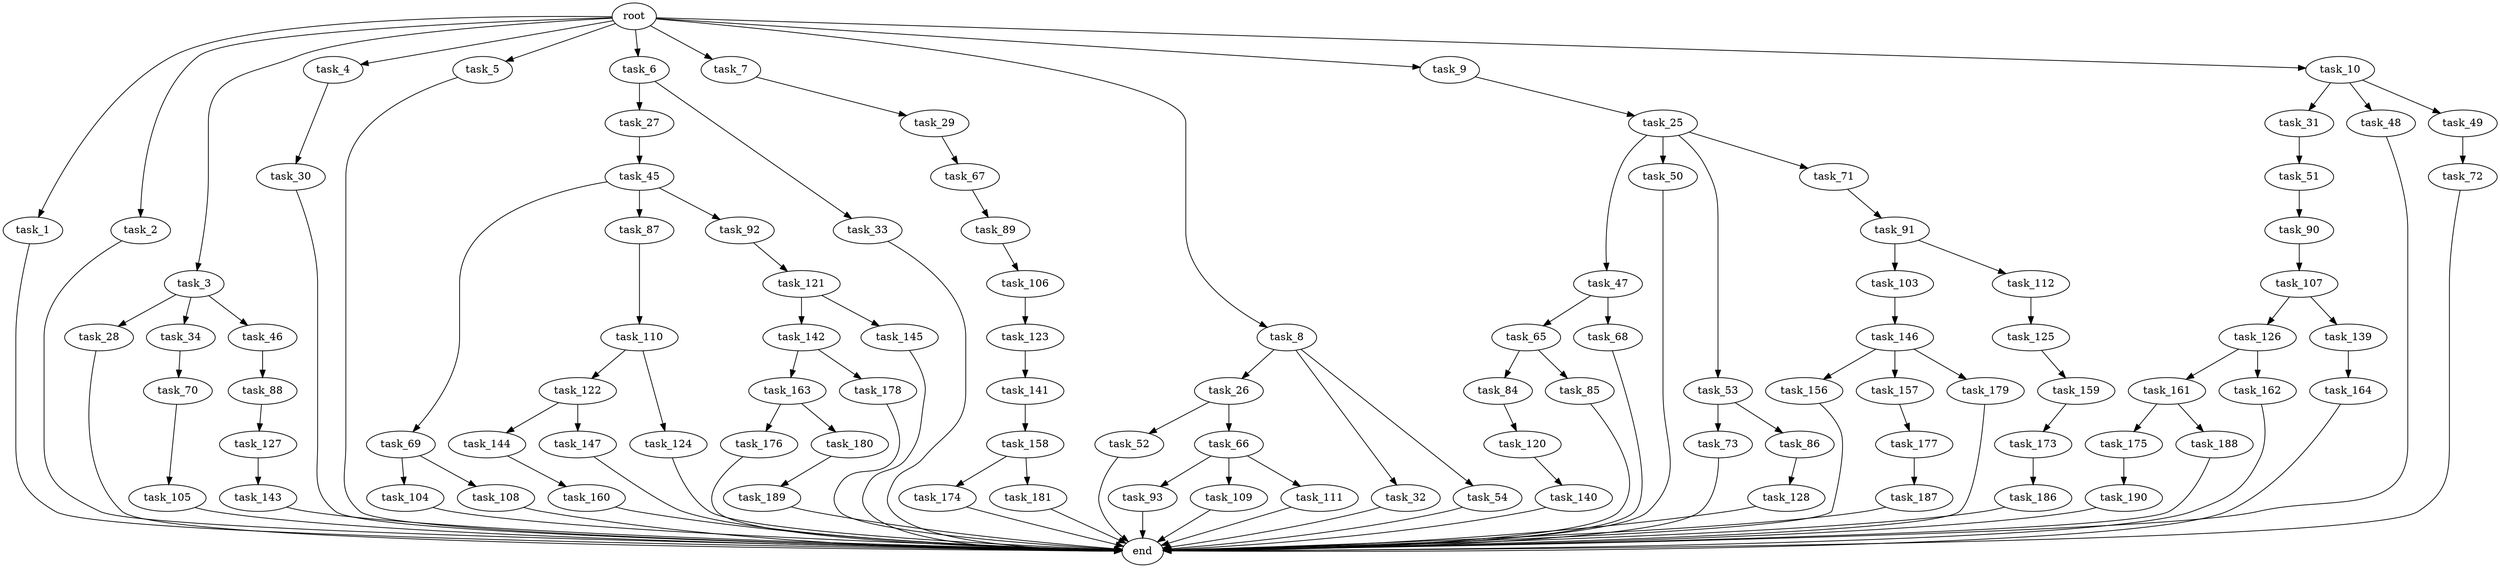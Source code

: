 digraph G {
  root [size="0.000000"];
  task_1 [size="10.240000"];
  task_2 [size="10.240000"];
  task_3 [size="10.240000"];
  task_4 [size="10.240000"];
  task_5 [size="10.240000"];
  task_6 [size="10.240000"];
  task_7 [size="10.240000"];
  task_8 [size="10.240000"];
  task_9 [size="10.240000"];
  task_10 [size="10.240000"];
  task_25 [size="8589934592.000000"];
  task_26 [size="1374389534.720000"];
  task_27 [size="2147483648.000000"];
  task_28 [size="5497558138.880000"];
  task_29 [size="6957847019.520000"];
  task_30 [size="343597383.680000"];
  task_31 [size="773094113.280000"];
  task_32 [size="1374389534.720000"];
  task_33 [size="2147483648.000000"];
  task_34 [size="5497558138.880000"];
  task_45 [size="3092376453.120000"];
  task_46 [size="5497558138.880000"];
  task_47 [size="6957847019.520000"];
  task_48 [size="773094113.280000"];
  task_49 [size="773094113.280000"];
  task_50 [size="6957847019.520000"];
  task_51 [size="8589934592.000000"];
  task_52 [size="773094113.280000"];
  task_53 [size="6957847019.520000"];
  task_54 [size="1374389534.720000"];
  task_65 [size="773094113.280000"];
  task_66 [size="773094113.280000"];
  task_67 [size="5497558138.880000"];
  task_68 [size="773094113.280000"];
  task_69 [size="3092376453.120000"];
  task_70 [size="6957847019.520000"];
  task_71 [size="6957847019.520000"];
  task_72 [size="5497558138.880000"];
  task_73 [size="6957847019.520000"];
  task_84 [size="4209067950.080000"];
  task_85 [size="4209067950.080000"];
  task_86 [size="6957847019.520000"];
  task_87 [size="3092376453.120000"];
  task_88 [size="343597383.680000"];
  task_89 [size="2147483648.000000"];
  task_90 [size="343597383.680000"];
  task_91 [size="8589934592.000000"];
  task_92 [size="3092376453.120000"];
  task_93 [size="6957847019.520000"];
  task_103 [size="4209067950.080000"];
  task_104 [size="8589934592.000000"];
  task_105 [size="343597383.680000"];
  task_106 [size="6957847019.520000"];
  task_107 [size="1374389534.720000"];
  task_108 [size="8589934592.000000"];
  task_109 [size="6957847019.520000"];
  task_110 [size="773094113.280000"];
  task_111 [size="6957847019.520000"];
  task_112 [size="4209067950.080000"];
  task_120 [size="2147483648.000000"];
  task_121 [size="6957847019.520000"];
  task_122 [size="343597383.680000"];
  task_123 [size="3092376453.120000"];
  task_124 [size="343597383.680000"];
  task_125 [size="3092376453.120000"];
  task_126 [size="4209067950.080000"];
  task_127 [size="2147483648.000000"];
  task_128 [size="1374389534.720000"];
  task_139 [size="4209067950.080000"];
  task_140 [size="6957847019.520000"];
  task_141 [size="343597383.680000"];
  task_142 [size="1374389534.720000"];
  task_143 [size="2147483648.000000"];
  task_144 [size="4209067950.080000"];
  task_145 [size="1374389534.720000"];
  task_146 [size="6957847019.520000"];
  task_147 [size="4209067950.080000"];
  task_156 [size="773094113.280000"];
  task_157 [size="773094113.280000"];
  task_158 [size="8589934592.000000"];
  task_159 [size="4209067950.080000"];
  task_160 [size="8589934592.000000"];
  task_161 [size="5497558138.880000"];
  task_162 [size="5497558138.880000"];
  task_163 [size="6957847019.520000"];
  task_164 [size="5497558138.880000"];
  task_173 [size="6957847019.520000"];
  task_174 [size="4209067950.080000"];
  task_175 [size="5497558138.880000"];
  task_176 [size="5497558138.880000"];
  task_177 [size="1374389534.720000"];
  task_178 [size="6957847019.520000"];
  task_179 [size="773094113.280000"];
  task_180 [size="5497558138.880000"];
  task_181 [size="4209067950.080000"];
  task_186 [size="773094113.280000"];
  task_187 [size="1374389534.720000"];
  task_188 [size="5497558138.880000"];
  task_189 [size="6957847019.520000"];
  task_190 [size="1374389534.720000"];
  end [size="0.000000"];

  root -> task_1 [size="1.000000"];
  root -> task_2 [size="1.000000"];
  root -> task_3 [size="1.000000"];
  root -> task_4 [size="1.000000"];
  root -> task_5 [size="1.000000"];
  root -> task_6 [size="1.000000"];
  root -> task_7 [size="1.000000"];
  root -> task_8 [size="1.000000"];
  root -> task_9 [size="1.000000"];
  root -> task_10 [size="1.000000"];
  task_1 -> end [size="1.000000"];
  task_2 -> end [size="1.000000"];
  task_3 -> task_28 [size="536870912.000000"];
  task_3 -> task_34 [size="536870912.000000"];
  task_3 -> task_46 [size="536870912.000000"];
  task_4 -> task_30 [size="33554432.000000"];
  task_5 -> end [size="1.000000"];
  task_6 -> task_27 [size="209715200.000000"];
  task_6 -> task_33 [size="209715200.000000"];
  task_7 -> task_29 [size="679477248.000000"];
  task_8 -> task_26 [size="134217728.000000"];
  task_8 -> task_32 [size="134217728.000000"];
  task_8 -> task_54 [size="134217728.000000"];
  task_9 -> task_25 [size="838860800.000000"];
  task_10 -> task_31 [size="75497472.000000"];
  task_10 -> task_48 [size="75497472.000000"];
  task_10 -> task_49 [size="75497472.000000"];
  task_25 -> task_47 [size="679477248.000000"];
  task_25 -> task_50 [size="679477248.000000"];
  task_25 -> task_53 [size="679477248.000000"];
  task_25 -> task_71 [size="679477248.000000"];
  task_26 -> task_52 [size="75497472.000000"];
  task_26 -> task_66 [size="75497472.000000"];
  task_27 -> task_45 [size="301989888.000000"];
  task_28 -> end [size="1.000000"];
  task_29 -> task_67 [size="536870912.000000"];
  task_30 -> end [size="1.000000"];
  task_31 -> task_51 [size="838860800.000000"];
  task_32 -> end [size="1.000000"];
  task_33 -> end [size="1.000000"];
  task_34 -> task_70 [size="679477248.000000"];
  task_45 -> task_69 [size="301989888.000000"];
  task_45 -> task_87 [size="301989888.000000"];
  task_45 -> task_92 [size="301989888.000000"];
  task_46 -> task_88 [size="33554432.000000"];
  task_47 -> task_65 [size="75497472.000000"];
  task_47 -> task_68 [size="75497472.000000"];
  task_48 -> end [size="1.000000"];
  task_49 -> task_72 [size="536870912.000000"];
  task_50 -> end [size="1.000000"];
  task_51 -> task_90 [size="33554432.000000"];
  task_52 -> end [size="1.000000"];
  task_53 -> task_73 [size="679477248.000000"];
  task_53 -> task_86 [size="679477248.000000"];
  task_54 -> end [size="1.000000"];
  task_65 -> task_84 [size="411041792.000000"];
  task_65 -> task_85 [size="411041792.000000"];
  task_66 -> task_93 [size="679477248.000000"];
  task_66 -> task_109 [size="679477248.000000"];
  task_66 -> task_111 [size="679477248.000000"];
  task_67 -> task_89 [size="209715200.000000"];
  task_68 -> end [size="1.000000"];
  task_69 -> task_104 [size="838860800.000000"];
  task_69 -> task_108 [size="838860800.000000"];
  task_70 -> task_105 [size="33554432.000000"];
  task_71 -> task_91 [size="838860800.000000"];
  task_72 -> end [size="1.000000"];
  task_73 -> end [size="1.000000"];
  task_84 -> task_120 [size="209715200.000000"];
  task_85 -> end [size="1.000000"];
  task_86 -> task_128 [size="134217728.000000"];
  task_87 -> task_110 [size="75497472.000000"];
  task_88 -> task_127 [size="209715200.000000"];
  task_89 -> task_106 [size="679477248.000000"];
  task_90 -> task_107 [size="134217728.000000"];
  task_91 -> task_103 [size="411041792.000000"];
  task_91 -> task_112 [size="411041792.000000"];
  task_92 -> task_121 [size="679477248.000000"];
  task_93 -> end [size="1.000000"];
  task_103 -> task_146 [size="679477248.000000"];
  task_104 -> end [size="1.000000"];
  task_105 -> end [size="1.000000"];
  task_106 -> task_123 [size="301989888.000000"];
  task_107 -> task_126 [size="411041792.000000"];
  task_107 -> task_139 [size="411041792.000000"];
  task_108 -> end [size="1.000000"];
  task_109 -> end [size="1.000000"];
  task_110 -> task_122 [size="33554432.000000"];
  task_110 -> task_124 [size="33554432.000000"];
  task_111 -> end [size="1.000000"];
  task_112 -> task_125 [size="301989888.000000"];
  task_120 -> task_140 [size="679477248.000000"];
  task_121 -> task_142 [size="134217728.000000"];
  task_121 -> task_145 [size="134217728.000000"];
  task_122 -> task_144 [size="411041792.000000"];
  task_122 -> task_147 [size="411041792.000000"];
  task_123 -> task_141 [size="33554432.000000"];
  task_124 -> end [size="1.000000"];
  task_125 -> task_159 [size="411041792.000000"];
  task_126 -> task_161 [size="536870912.000000"];
  task_126 -> task_162 [size="536870912.000000"];
  task_127 -> task_143 [size="209715200.000000"];
  task_128 -> end [size="1.000000"];
  task_139 -> task_164 [size="536870912.000000"];
  task_140 -> end [size="1.000000"];
  task_141 -> task_158 [size="838860800.000000"];
  task_142 -> task_163 [size="679477248.000000"];
  task_142 -> task_178 [size="679477248.000000"];
  task_143 -> end [size="1.000000"];
  task_144 -> task_160 [size="838860800.000000"];
  task_145 -> end [size="1.000000"];
  task_146 -> task_156 [size="75497472.000000"];
  task_146 -> task_157 [size="75497472.000000"];
  task_146 -> task_179 [size="75497472.000000"];
  task_147 -> end [size="1.000000"];
  task_156 -> end [size="1.000000"];
  task_157 -> task_177 [size="134217728.000000"];
  task_158 -> task_174 [size="411041792.000000"];
  task_158 -> task_181 [size="411041792.000000"];
  task_159 -> task_173 [size="679477248.000000"];
  task_160 -> end [size="1.000000"];
  task_161 -> task_175 [size="536870912.000000"];
  task_161 -> task_188 [size="536870912.000000"];
  task_162 -> end [size="1.000000"];
  task_163 -> task_176 [size="536870912.000000"];
  task_163 -> task_180 [size="536870912.000000"];
  task_164 -> end [size="1.000000"];
  task_173 -> task_186 [size="75497472.000000"];
  task_174 -> end [size="1.000000"];
  task_175 -> task_190 [size="134217728.000000"];
  task_176 -> end [size="1.000000"];
  task_177 -> task_187 [size="134217728.000000"];
  task_178 -> end [size="1.000000"];
  task_179 -> end [size="1.000000"];
  task_180 -> task_189 [size="679477248.000000"];
  task_181 -> end [size="1.000000"];
  task_186 -> end [size="1.000000"];
  task_187 -> end [size="1.000000"];
  task_188 -> end [size="1.000000"];
  task_189 -> end [size="1.000000"];
  task_190 -> end [size="1.000000"];
}
